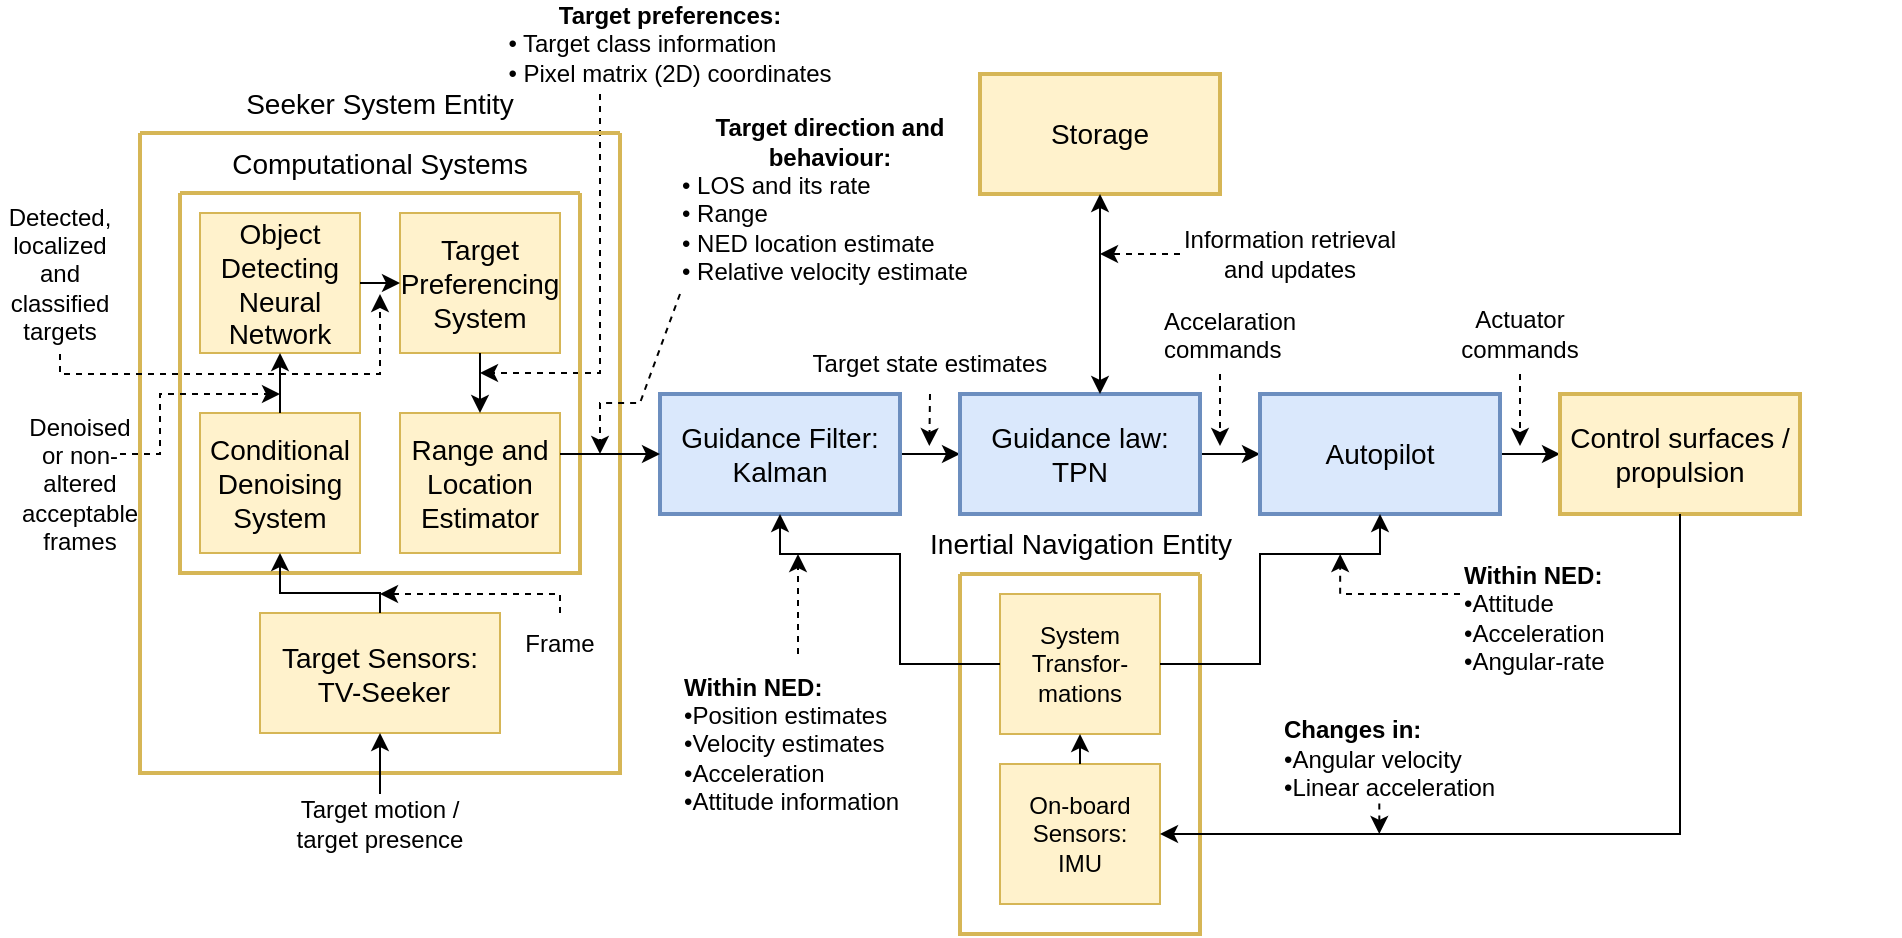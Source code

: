<mxfile version="24.7.14">
  <diagram name="Page-1" id="WpA0GOzad-FoQttKE3py">
    <mxGraphModel dx="2180" dy="790" grid="1" gridSize="10" guides="1" tooltips="1" connect="1" arrows="1" fold="1" page="1" pageScale="1" pageWidth="850" pageHeight="1100" math="0" shadow="0">
      <root>
        <mxCell id="0" />
        <mxCell id="1" parent="0" />
        <mxCell id="54Sqg8tzMFon0Dzdc4sl-9" value="&lt;div style=&quot;&quot;&gt;&lt;font style=&quot;font-size: 12px;&quot;&gt;&lt;b&gt;Target preferences:&lt;/b&gt;&lt;/font&gt;&lt;/div&gt;&lt;div align=&quot;left&quot;&gt;&lt;font style=&quot;font-size: 12px;&quot;&gt;•&lt;/font&gt;&lt;font style=&quot;font-size: 12px;&quot;&gt; Target class information&lt;/font&gt;&lt;/div&gt;&lt;div align=&quot;left&quot;&gt;&lt;font style=&quot;font-size: 12px;&quot;&gt;• &lt;/font&gt;&lt;font style=&quot;font-size: 12px;&quot;&gt;Pixel matrix (2D) coordinates&lt;br&gt;&lt;/font&gt;&lt;/div&gt;" style="text;html=1;align=center;verticalAlign=middle;whiteSpace=wrap;rounded=0;" parent="1" vertex="1">
          <mxGeometry x="170" y="9.5" width="170" height="30" as="geometry" />
        </mxCell>
        <mxCell id="54Sqg8tzMFon0Dzdc4sl-10" value="&lt;font style=&quot;font-size: 12px;&quot;&gt;Target state estimates&lt;br&gt;&lt;/font&gt;" style="text;html=1;align=center;verticalAlign=middle;whiteSpace=wrap;rounded=0;" parent="1" vertex="1">
          <mxGeometry x="310" y="170" width="150" height="30" as="geometry" />
        </mxCell>
        <mxCell id="54Sqg8tzMFon0Dzdc4sl-14" value="&lt;font style=&quot;font-size: 12px;&quot;&gt;Actuator commands&lt;br&gt;&lt;/font&gt;" style="text;html=1;align=center;verticalAlign=middle;whiteSpace=wrap;rounded=0;" parent="1" vertex="1">
          <mxGeometry x="650" y="155" width="60" height="30" as="geometry" />
        </mxCell>
        <mxCell id="54Sqg8tzMFon0Dzdc4sl-29" value="" style="edgeStyle=orthogonalEdgeStyle;rounded=0;orthogonalLoop=1;jettySize=auto;html=1;" parent="1" source="54Sqg8tzMFon0Dzdc4sl-22" target="54Sqg8tzMFon0Dzdc4sl-23" edge="1">
          <mxGeometry relative="1" as="geometry" />
        </mxCell>
        <mxCell id="54Sqg8tzMFon0Dzdc4sl-22" value="&lt;div style=&quot;font-size: 14px;&quot;&gt;&lt;font style=&quot;font-size: 14px;&quot;&gt;Guidance Filter: &lt;font style=&quot;font-size: 14px;&quot;&gt;Kalman&lt;/font&gt;&lt;br&gt;&lt;/font&gt;&lt;/div&gt;" style="rounded=0;whiteSpace=wrap;html=1;fillColor=#dae8fc;strokeColor=#6c8ebf;strokeWidth=2;" parent="1" vertex="1">
          <mxGeometry x="250" y="200" width="120" height="60" as="geometry" />
        </mxCell>
        <mxCell id="54Sqg8tzMFon0Dzdc4sl-30" value="" style="edgeStyle=orthogonalEdgeStyle;rounded=0;orthogonalLoop=1;jettySize=auto;html=1;" parent="1" source="54Sqg8tzMFon0Dzdc4sl-23" target="54Sqg8tzMFon0Dzdc4sl-24" edge="1">
          <mxGeometry relative="1" as="geometry" />
        </mxCell>
        <mxCell id="54Sqg8tzMFon0Dzdc4sl-23" value="&lt;div&gt;&lt;font style=&quot;font-size: 14px;&quot;&gt;Guidance law:&lt;/font&gt;&lt;/div&gt;&lt;div&gt;&lt;font style=&quot;font-size: 14px;&quot;&gt;TPN&lt;/font&gt;&lt;/div&gt;" style="rounded=0;whiteSpace=wrap;html=1;fillColor=#dae8fc;strokeColor=#6c8ebf;strokeWidth=2;" parent="1" vertex="1">
          <mxGeometry x="400" y="200" width="120" height="60" as="geometry" />
        </mxCell>
        <mxCell id="54Sqg8tzMFon0Dzdc4sl-31" value="" style="edgeStyle=orthogonalEdgeStyle;rounded=0;orthogonalLoop=1;jettySize=auto;html=1;" parent="1" source="54Sqg8tzMFon0Dzdc4sl-24" target="54Sqg8tzMFon0Dzdc4sl-27" edge="1">
          <mxGeometry relative="1" as="geometry" />
        </mxCell>
        <mxCell id="54Sqg8tzMFon0Dzdc4sl-24" value="&lt;font style=&quot;font-size: 14px;&quot;&gt;Autopilot&lt;/font&gt;" style="rounded=0;whiteSpace=wrap;html=1;fillColor=#dae8fc;strokeColor=#6c8ebf;strokeWidth=2;" parent="1" vertex="1">
          <mxGeometry x="550" y="200" width="120" height="60" as="geometry" />
        </mxCell>
        <mxCell id="54Sqg8tzMFon0Dzdc4sl-27" value="&lt;font style=&quot;font-size: 14px;&quot;&gt;Control surfaces / propulsion&lt;br&gt;&lt;/font&gt;" style="rounded=0;whiteSpace=wrap;html=1;fillColor=#fff2cc;strokeColor=#d6b656;strokeWidth=2;" parent="1" vertex="1">
          <mxGeometry x="700" y="200" width="120" height="60" as="geometry" />
        </mxCell>
        <mxCell id="54Sqg8tzMFon0Dzdc4sl-40" value="" style="html=1;labelBackgroundColor=#ffffff;startArrow=none;startFill=0;startSize=6;endArrow=classic;endFill=1;endSize=6;jettySize=auto;orthogonalLoop=1;strokeWidth=1;dashed=1;fontSize=14;rounded=0;exitX=0.5;exitY=1;exitDx=0;exitDy=0;" parent="1" source="54Sqg8tzMFon0Dzdc4sl-10" edge="1">
          <mxGeometry width="60" height="60" relative="1" as="geometry">
            <mxPoint x="385" y="140" as="sourcePoint" />
            <mxPoint x="384.66" y="226" as="targetPoint" />
          </mxGeometry>
        </mxCell>
        <mxCell id="54Sqg8tzMFon0Dzdc4sl-41" value="" style="html=1;labelBackgroundColor=#ffffff;startArrow=none;startFill=0;startSize=6;endArrow=classic;endFill=1;endSize=6;jettySize=auto;orthogonalLoop=1;strokeWidth=1;dashed=1;fontSize=14;rounded=0;" parent="1" edge="1">
          <mxGeometry width="60" height="60" relative="1" as="geometry">
            <mxPoint x="530" y="190" as="sourcePoint" />
            <mxPoint x="530" y="226" as="targetPoint" />
          </mxGeometry>
        </mxCell>
        <mxCell id="54Sqg8tzMFon0Dzdc4sl-43" value="" style="html=1;labelBackgroundColor=#ffffff;startArrow=none;startFill=0;startSize=6;endArrow=classic;endFill=1;endSize=6;jettySize=auto;orthogonalLoop=1;strokeWidth=1;dashed=1;fontSize=14;rounded=0;" parent="1" edge="1">
          <mxGeometry width="60" height="60" relative="1" as="geometry">
            <mxPoint x="680" y="190" as="sourcePoint" />
            <mxPoint x="680" y="226" as="targetPoint" />
          </mxGeometry>
        </mxCell>
        <mxCell id="54Sqg8tzMFon0Dzdc4sl-44" value="&lt;div style=&quot;&quot;&gt;&lt;font style=&quot;font-size: 12px;&quot;&gt;Accelaration&lt;/font&gt;&lt;/div&gt;&lt;div style=&quot;&quot;&gt;&lt;font style=&quot;font-size: 12px;&quot;&gt;commands&lt;/font&gt;&lt;/div&gt;" style="text;whiteSpace=wrap;html=1;" parent="1" vertex="1">
          <mxGeometry x="500" y="150" width="160" height="40" as="geometry" />
        </mxCell>
        <mxCell id="54Sqg8tzMFon0Dzdc4sl-56" value="" style="html=1;labelBackgroundColor=#ffffff;startArrow=none;startFill=0;startSize=6;endArrow=classic;endFill=1;endSize=6;jettySize=auto;orthogonalLoop=1;strokeWidth=1;dashed=1;fontSize=14;rounded=0;" parent="1" edge="1">
          <mxGeometry width="60" height="60" relative="1" as="geometry">
            <mxPoint x="220" y="50" as="sourcePoint" />
            <mxPoint x="160" y="189.5" as="targetPoint" />
            <Array as="points">
              <mxPoint x="220" y="189.5" />
            </Array>
          </mxGeometry>
        </mxCell>
        <mxCell id="PKmfZwK_7ZfOv0ya9gpD-3" value="&lt;font style=&quot;font-size: 14px;&quot;&gt;Storage&lt;br&gt;&lt;/font&gt;" style="rounded=0;whiteSpace=wrap;html=1;fillColor=#fff2cc;strokeColor=#d6b656;strokeWidth=2;" parent="1" vertex="1">
          <mxGeometry x="410" y="40" width="120" height="60" as="geometry" />
        </mxCell>
        <mxCell id="PKmfZwK_7ZfOv0ya9gpD-4" value="" style="endArrow=classic;startArrow=classic;html=1;rounded=0;" parent="1" edge="1">
          <mxGeometry width="50" height="50" relative="1" as="geometry">
            <mxPoint x="470" y="200" as="sourcePoint" />
            <mxPoint x="470" y="100" as="targetPoint" />
          </mxGeometry>
        </mxCell>
        <mxCell id="PKmfZwK_7ZfOv0ya9gpD-7" value="&lt;font style=&quot;font-size: 12px;&quot;&gt;Information retrieval and updates&lt;/font&gt;" style="text;html=1;align=center;verticalAlign=middle;whiteSpace=wrap;rounded=0;" parent="1" vertex="1">
          <mxGeometry x="510" y="110" width="110" height="40" as="geometry" />
        </mxCell>
        <mxCell id="ExMykXHlMgDT4OGUS_yV-2" value="&lt;font style=&quot;font-size: 14px;&quot;&gt;Seeker System Entity&lt;/font&gt;" style="text;html=1;align=center;verticalAlign=middle;whiteSpace=wrap;rounded=0;" parent="1" vertex="1">
          <mxGeometry x="30" y="39.5" width="160" height="30" as="geometry" />
        </mxCell>
        <mxCell id="ExMykXHlMgDT4OGUS_yV-17" value="" style="swimlane;startSize=0;strokeColor=#D6B656;fillColor=#FFF2CC;strokeWidth=2;" parent="1" vertex="1">
          <mxGeometry x="-10" y="69.5" width="240" height="320" as="geometry" />
        </mxCell>
        <mxCell id="54Sqg8tzMFon0Dzdc4sl-21" value="&lt;div&gt;&lt;font style=&quot;font-size: 14px;&quot;&gt;Target Sensors:&lt;/font&gt;&lt;/div&gt;&lt;div&gt;&lt;font style=&quot;font-size: 14px;&quot;&gt;&amp;nbsp;TV-Seeker&lt;br&gt;&lt;/font&gt;&lt;/div&gt;" style="rounded=0;whiteSpace=wrap;html=1;fillColor=#fff2cc;strokeColor=#d6b656;" parent="ExMykXHlMgDT4OGUS_yV-17" vertex="1">
          <mxGeometry x="60" y="240" width="120" height="60" as="geometry" />
        </mxCell>
        <mxCell id="PKmfZwK_7ZfOv0ya9gpD-1" value="" style="swimlane;startSize=0;strokeColor=#D6B656;fillColor=#FFF2CC;strokeWidth=2;" parent="ExMykXHlMgDT4OGUS_yV-17" vertex="1">
          <mxGeometry x="20" y="30" width="200" height="190" as="geometry" />
        </mxCell>
        <mxCell id="7CnAxa_aO4q5RgfNxw4t-10" value="&lt;font style=&quot;font-size: 14px;&quot;&gt;Conditional Denoising System&lt;/font&gt;" style="rounded=0;whiteSpace=wrap;html=1;fillColor=#fff2cc;strokeColor=#d6b656;" parent="PKmfZwK_7ZfOv0ya9gpD-1" vertex="1">
          <mxGeometry x="10" y="110" width="80" height="70" as="geometry" />
        </mxCell>
        <mxCell id="7CnAxa_aO4q5RgfNxw4t-11" value="&lt;font style=&quot;font-size: 14px;&quot;&gt;Target Preferencing System&lt;/font&gt;" style="rounded=0;whiteSpace=wrap;html=1;fillColor=#fff2cc;strokeColor=#d6b656;" parent="PKmfZwK_7ZfOv0ya9gpD-1" vertex="1">
          <mxGeometry x="110" y="10" width="80" height="70" as="geometry" />
        </mxCell>
        <mxCell id="7CnAxa_aO4q5RgfNxw4t-12" value="&lt;div style=&quot;font-size: 14px;&quot;&gt;&lt;font style=&quot;font-size: 14px;&quot;&gt;Range and Location&lt;/font&gt;&lt;/div&gt;&lt;div style=&quot;font-size: 14px;&quot;&gt;&lt;font style=&quot;font-size: 14px;&quot;&gt;&lt;font style=&quot;font-size: 14px;&quot;&gt;Estimator&lt;/font&gt;&lt;br&gt;&lt;/font&gt;&lt;/div&gt;" style="rounded=0;whiteSpace=wrap;html=1;fillColor=#fff2cc;strokeColor=#d6b656;" parent="PKmfZwK_7ZfOv0ya9gpD-1" vertex="1">
          <mxGeometry x="110" y="110" width="80" height="70" as="geometry" />
        </mxCell>
        <mxCell id="7CnAxa_aO4q5RgfNxw4t-9" value="&lt;font style=&quot;font-size: 14px;&quot;&gt;Object Detecting Neural Network&lt;/font&gt;" style="rounded=0;whiteSpace=wrap;html=1;fillColor=#fff2cc;strokeColor=#d6b656;" parent="PKmfZwK_7ZfOv0ya9gpD-1" vertex="1">
          <mxGeometry x="10" y="10" width="80" height="70" as="geometry" />
        </mxCell>
        <mxCell id="7CnAxa_aO4q5RgfNxw4t-15" value="" style="endArrow=classic;html=1;rounded=0;entryX=0.5;entryY=1;entryDx=0;entryDy=0;exitX=0.5;exitY=0;exitDx=0;exitDy=0;" parent="PKmfZwK_7ZfOv0ya9gpD-1" source="7CnAxa_aO4q5RgfNxw4t-10" target="7CnAxa_aO4q5RgfNxw4t-9" edge="1">
          <mxGeometry width="50" height="50" relative="1" as="geometry">
            <mxPoint x="-90" y="200" as="sourcePoint" />
            <mxPoint x="-40" y="150" as="targetPoint" />
          </mxGeometry>
        </mxCell>
        <mxCell id="7CnAxa_aO4q5RgfNxw4t-16" value="" style="endArrow=classic;html=1;rounded=0;entryX=0;entryY=0.5;entryDx=0;entryDy=0;exitX=1;exitY=0.5;exitDx=0;exitDy=0;" parent="PKmfZwK_7ZfOv0ya9gpD-1" source="7CnAxa_aO4q5RgfNxw4t-9" target="7CnAxa_aO4q5RgfNxw4t-11" edge="1">
          <mxGeometry width="50" height="50" relative="1" as="geometry">
            <mxPoint x="-130" y="115" as="sourcePoint" />
            <mxPoint x="-80" y="65" as="targetPoint" />
          </mxGeometry>
        </mxCell>
        <mxCell id="7CnAxa_aO4q5RgfNxw4t-17" value="" style="endArrow=classic;html=1;rounded=0;exitX=0.5;exitY=1;exitDx=0;exitDy=0;entryX=0.5;entryY=0;entryDx=0;entryDy=0;" parent="PKmfZwK_7ZfOv0ya9gpD-1" source="7CnAxa_aO4q5RgfNxw4t-11" target="7CnAxa_aO4q5RgfNxw4t-12" edge="1">
          <mxGeometry width="50" height="50" relative="1" as="geometry">
            <mxPoint x="310" y="230" as="sourcePoint" />
            <mxPoint x="360" y="180" as="targetPoint" />
          </mxGeometry>
        </mxCell>
        <mxCell id="ExMykXHlMgDT4OGUS_yV-5" value="&lt;font style=&quot;font-size: 14px;&quot;&gt;Computational Systems&lt;/font&gt;" style="text;html=1;align=center;verticalAlign=middle;whiteSpace=wrap;rounded=0;" parent="ExMykXHlMgDT4OGUS_yV-17" vertex="1">
          <mxGeometry x="40" width="160" height="30" as="geometry" />
        </mxCell>
        <mxCell id="7CnAxa_aO4q5RgfNxw4t-14" value="" style="endArrow=classic;html=1;rounded=0;entryX=0.5;entryY=1;entryDx=0;entryDy=0;exitX=0.5;exitY=0;exitDx=0;exitDy=0;" parent="ExMykXHlMgDT4OGUS_yV-17" source="54Sqg8tzMFon0Dzdc4sl-21" target="7CnAxa_aO4q5RgfNxw4t-10" edge="1">
          <mxGeometry width="50" height="50" relative="1" as="geometry">
            <mxPoint x="-10" y="280" as="sourcePoint" />
            <mxPoint x="40" y="230" as="targetPoint" />
            <Array as="points">
              <mxPoint x="120" y="230" />
              <mxPoint x="70" y="230" />
            </Array>
          </mxGeometry>
        </mxCell>
        <mxCell id="ZzlZUPSb_2AQOhLsjF2_-18" value="" style="html=1;labelBackgroundColor=#ffffff;startArrow=none;startFill=0;startSize=6;endArrow=classic;endFill=1;endSize=6;jettySize=auto;orthogonalLoop=1;strokeWidth=1;dashed=1;fontSize=14;rounded=0;exitX=0.5;exitY=0;exitDx=0;exitDy=0;" parent="ExMykXHlMgDT4OGUS_yV-17" source="ZzlZUPSb_2AQOhLsjF2_-17" edge="1">
          <mxGeometry width="60" height="60" relative="1" as="geometry">
            <mxPoint x="200" y="240.5" as="sourcePoint" />
            <mxPoint x="120" y="230.5" as="targetPoint" />
            <Array as="points">
              <mxPoint x="210" y="230.5" />
            </Array>
          </mxGeometry>
        </mxCell>
        <mxCell id="ZzlZUPSb_2AQOhLsjF2_-17" value="&lt;font style=&quot;font-size: 12px;&quot;&gt;Frame&lt;/font&gt;" style="text;html=1;align=center;verticalAlign=middle;whiteSpace=wrap;rounded=0;" parent="ExMykXHlMgDT4OGUS_yV-17" vertex="1">
          <mxGeometry x="180" y="240" width="60" height="30" as="geometry" />
        </mxCell>
        <mxCell id="ZzlZUPSb_2AQOhLsjF2_-20" value="" style="html=1;labelBackgroundColor=#ffffff;startArrow=none;startFill=0;startSize=6;endArrow=classic;endFill=1;endSize=6;jettySize=auto;orthogonalLoop=1;strokeWidth=1;dashed=1;fontSize=14;rounded=0;" parent="ExMykXHlMgDT4OGUS_yV-17" edge="1">
          <mxGeometry width="60" height="60" relative="1" as="geometry">
            <mxPoint x="-10" y="160.5" as="sourcePoint" />
            <mxPoint x="70" y="130.5" as="targetPoint" />
            <Array as="points">
              <mxPoint x="10" y="160.5" />
              <mxPoint x="10" y="130.5" />
            </Array>
          </mxGeometry>
        </mxCell>
        <mxCell id="ExMykXHlMgDT4OGUS_yV-19" value="&lt;font style=&quot;font-size: 12px;&quot;&gt;Target motion / target presence&lt;font style=&quot;font-size: 12px;&quot;&gt;&lt;br&gt;&lt;/font&gt;&lt;/font&gt;" style="text;html=1;align=center;verticalAlign=middle;whiteSpace=wrap;rounded=0;" parent="1" vertex="1">
          <mxGeometry x="65" y="410" width="90" height="10" as="geometry" />
        </mxCell>
        <mxCell id="ExMykXHlMgDT4OGUS_yV-20" value="" style="endArrow=classic;html=1;rounded=0;entryX=0.5;entryY=1;entryDx=0;entryDy=0;" parent="1" target="54Sqg8tzMFon0Dzdc4sl-21" edge="1">
          <mxGeometry width="50" height="50" relative="1" as="geometry">
            <mxPoint x="110" y="400" as="sourcePoint" />
            <mxPoint x="-80" y="344.5" as="targetPoint" />
          </mxGeometry>
        </mxCell>
        <mxCell id="7CnAxa_aO4q5RgfNxw4t-23" style="edgeStyle=orthogonalEdgeStyle;rounded=0;orthogonalLoop=1;jettySize=auto;html=1;exitX=0.5;exitY=1;exitDx=0;exitDy=0;" parent="1" source="ExMykXHlMgDT4OGUS_yV-19" target="ExMykXHlMgDT4OGUS_yV-19" edge="1">
          <mxGeometry relative="1" as="geometry" />
        </mxCell>
        <mxCell id="ZzlZUPSb_2AQOhLsjF2_-3" style="edgeStyle=orthogonalEdgeStyle;rounded=0;orthogonalLoop=1;jettySize=auto;html=1;exitX=0.5;exitY=1;exitDx=0;exitDy=0;" parent="1" source="ExMykXHlMgDT4OGUS_yV-19" target="ExMykXHlMgDT4OGUS_yV-19" edge="1">
          <mxGeometry relative="1" as="geometry" />
        </mxCell>
        <mxCell id="ZzlZUPSb_2AQOhLsjF2_-8" value="" style="endArrow=classic;html=1;rounded=0;entryX=0;entryY=0.5;entryDx=0;entryDy=0;" parent="1" target="54Sqg8tzMFon0Dzdc4sl-22" edge="1">
          <mxGeometry width="50" height="50" relative="1" as="geometry">
            <mxPoint x="200" y="230" as="sourcePoint" />
            <mxPoint x="270" y="280" as="targetPoint" />
          </mxGeometry>
        </mxCell>
        <mxCell id="ZzlZUPSb_2AQOhLsjF2_-6" value="" style="html=1;labelBackgroundColor=#ffffff;startArrow=none;startFill=0;startSize=6;endArrow=classic;endFill=1;endSize=6;jettySize=auto;orthogonalLoop=1;strokeWidth=1;dashed=1;fontSize=14;rounded=0;" parent="1" edge="1">
          <mxGeometry width="60" height="60" relative="1" as="geometry">
            <mxPoint x="260" y="150" as="sourcePoint" />
            <mxPoint x="220" y="230" as="targetPoint" />
            <Array as="points">
              <mxPoint x="240" y="204.5" />
              <mxPoint x="220" y="204.5" />
            </Array>
          </mxGeometry>
        </mxCell>
        <mxCell id="ZzlZUPSb_2AQOhLsjF2_-11" value="&lt;div style=&quot;&quot;&gt;&lt;b&gt;&lt;font style=&quot;font-size: 12px;&quot;&gt;Target direction and behaviour:&lt;/font&gt;&lt;/b&gt;&lt;/div&gt;&lt;div align=&quot;left&quot;&gt;&lt;font style=&quot;font-size: 12px;&quot;&gt;• LOS and its rate&lt;/font&gt;&lt;br&gt;&lt;font style=&quot;font-size: 12px;&quot;&gt;• Range&lt;/font&gt;&lt;br&gt;&lt;font style=&quot;font-size: 12px;&quot;&gt;• NED location estimate&lt;/font&gt;&lt;br&gt;&lt;/div&gt;&lt;div align=&quot;left&quot;&gt;&lt;font style=&quot;font-size: 12px;&quot;&gt;• Relative velocity estimate&lt;/font&gt;&lt;/div&gt;&lt;div style=&quot;&quot;&gt;&lt;font style=&quot;font-size: 12px;&quot;&gt;&lt;br&gt;&lt;/font&gt;&lt;/div&gt;" style="text;html=1;align=center;verticalAlign=middle;whiteSpace=wrap;rounded=0;" parent="1" vertex="1">
          <mxGeometry x="260" y="95" width="150" height="30" as="geometry" />
        </mxCell>
        <mxCell id="ZzlZUPSb_2AQOhLsjF2_-15" value="" style="html=1;labelBackgroundColor=#ffffff;startArrow=none;startFill=0;startSize=6;endArrow=classic;endFill=1;endSize=6;jettySize=auto;orthogonalLoop=1;strokeWidth=1;dashed=1;fontSize=14;rounded=0;exitX=0;exitY=0.5;exitDx=0;exitDy=0;" parent="1" source="PKmfZwK_7ZfOv0ya9gpD-7" edge="1">
          <mxGeometry width="60" height="60" relative="1" as="geometry">
            <mxPoint x="450" y="160" as="sourcePoint" />
            <mxPoint x="470" y="130" as="targetPoint" />
          </mxGeometry>
        </mxCell>
        <mxCell id="ZzlZUPSb_2AQOhLsjF2_-21" value="&lt;div&gt;Denoised&lt;/div&gt;&lt;div&gt;or non-altered acceptable frames &lt;br&gt;&lt;/div&gt;" style="text;html=1;align=center;verticalAlign=middle;whiteSpace=wrap;rounded=0;" parent="1" vertex="1">
          <mxGeometry x="-70" y="230" width="60" height="30" as="geometry" />
        </mxCell>
        <mxCell id="ZzlZUPSb_2AQOhLsjF2_-23" value="" style="html=1;labelBackgroundColor=#ffffff;startArrow=none;startFill=0;startSize=6;endArrow=classic;endFill=1;endSize=6;jettySize=auto;orthogonalLoop=1;strokeWidth=1;dashed=1;fontSize=14;rounded=0;" parent="1" edge="1">
          <mxGeometry width="60" height="60" relative="1" as="geometry">
            <mxPoint x="-50" y="180" as="sourcePoint" />
            <mxPoint x="110" y="150" as="targetPoint" />
            <Array as="points">
              <mxPoint x="-50" y="190" />
              <mxPoint x="110" y="190" />
            </Array>
          </mxGeometry>
        </mxCell>
        <mxCell id="ZzlZUPSb_2AQOhLsjF2_-24" value="Detected, localized and classified targets" style="text;html=1;align=center;verticalAlign=middle;whiteSpace=wrap;rounded=0;" parent="1" vertex="1">
          <mxGeometry x="-80" y="125" width="60" height="30" as="geometry" />
        </mxCell>
        <mxCell id="ZzlZUPSb_2AQOhLsjF2_-25" value="&lt;div&gt;&lt;b&gt;&lt;br&gt;&lt;/b&gt;&lt;/div&gt;&lt;div&gt;&lt;b&gt;Within NED:&lt;/b&gt;&lt;br&gt;&lt;/div&gt;&lt;div align=&quot;left&quot;&gt;&lt;font style=&quot;font-size: 12px;&quot;&gt;•Position estimates&lt;br&gt;&lt;/font&gt;&lt;font style=&quot;font-size: 12px;&quot;&gt;•&lt;/font&gt;&lt;font style=&quot;font-size: 12px;&quot;&gt;Velocity estimates&lt;br&gt;&lt;/font&gt;&lt;font style=&quot;font-size: 12px;&quot;&gt;•&lt;/font&gt;&lt;font style=&quot;font-size: 12px;&quot;&gt;Acceleration&lt;br&gt;&lt;/font&gt;&lt;font style=&quot;font-size: 12px;&quot;&gt;•&lt;/font&gt;&lt;font style=&quot;font-size: 12px;&quot;&gt;Attitude information&lt;br&gt;&lt;br&gt;&lt;/font&gt;&lt;/div&gt;" style="text;html=1;align=left;verticalAlign=middle;whiteSpace=wrap;rounded=0;" parent="1" vertex="1">
          <mxGeometry x="260" y="340" width="220" height="70" as="geometry" />
        </mxCell>
        <mxCell id="ZzlZUPSb_2AQOhLsjF2_-26" value="" style="html=1;labelBackgroundColor=#ffffff;startArrow=none;startFill=0;startSize=6;endArrow=classic;endFill=1;endSize=6;jettySize=auto;orthogonalLoop=1;strokeWidth=1;dashed=1;fontSize=14;rounded=0;" parent="1" edge="1">
          <mxGeometry width="60" height="60" relative="1" as="geometry">
            <mxPoint x="319" y="330" as="sourcePoint" />
            <mxPoint x="319.0" y="280" as="targetPoint" />
          </mxGeometry>
        </mxCell>
        <mxCell id="ZzlZUPSb_2AQOhLsjF2_-27" value="" style="html=1;labelBackgroundColor=#ffffff;startArrow=none;startFill=0;startSize=6;endArrow=classic;endFill=1;endSize=6;jettySize=auto;orthogonalLoop=1;strokeWidth=1;dashed=1;fontSize=14;rounded=0;" parent="1" edge="1">
          <mxGeometry width="60" height="60" relative="1" as="geometry">
            <mxPoint x="609.66" y="404.75" as="sourcePoint" />
            <mxPoint x="609.66" y="420" as="targetPoint" />
          </mxGeometry>
        </mxCell>
        <mxCell id="ZzlZUPSb_2AQOhLsjF2_-29" value="&lt;div&gt;&lt;b&gt;&lt;br&gt;&lt;/b&gt;&lt;/div&gt;&lt;div&gt;&lt;div&gt;&lt;b&gt;&lt;br&gt;&lt;/b&gt;&lt;/div&gt;&lt;b&gt;Within NED:&lt;/b&gt;&lt;/div&gt;&lt;div align=&quot;left&quot;&gt;&lt;font style=&quot;font-size: 12px;&quot;&gt;•Attitude&lt;br&gt;&lt;/font&gt;&lt;font style=&quot;font-size: 12px;&quot;&gt;•&lt;/font&gt;&lt;font style=&quot;font-size: 12px;&quot;&gt;Acceleration&lt;br&gt;&lt;/font&gt;&lt;font style=&quot;font-size: 12px;&quot;&gt;•&lt;/font&gt;&lt;font style=&quot;font-size: 12px;&quot;&gt;Angular-rate&lt;/font&gt;&lt;font style=&quot;font-size: 12px;&quot;&gt;&lt;br&gt;&lt;br&gt;&lt;/font&gt;&lt;/div&gt;" style="text;html=1;align=left;verticalAlign=middle;whiteSpace=wrap;rounded=0;" parent="1" vertex="1">
          <mxGeometry x="650" y="270" width="220" height="70" as="geometry" />
        </mxCell>
        <mxCell id="VzLbslZ_Df4phYEvtst5-17" value="" style="swimlane;startSize=0;strokeColor=#D6B656;strokeWidth=2;" vertex="1" parent="1">
          <mxGeometry x="400" y="290" width="120" height="180" as="geometry" />
        </mxCell>
        <mxCell id="VzLbslZ_Df4phYEvtst5-19" value="&lt;div&gt;On-board Sensors:&lt;/div&gt;&lt;div&gt;IMU&lt;/div&gt;" style="rounded=0;whiteSpace=wrap;html=1;fillColor=#fff2cc;strokeColor=#d6b656;" vertex="1" parent="VzLbslZ_Df4phYEvtst5-17">
          <mxGeometry x="20" y="95" width="80" height="70" as="geometry" />
        </mxCell>
        <mxCell id="VzLbslZ_Df4phYEvtst5-21" value="&lt;div&gt;System Transfor-&lt;/div&gt;&lt;div&gt;mations&lt;/div&gt;" style="rounded=0;whiteSpace=wrap;html=1;fillColor=#fff2cc;strokeColor=#d6b656;" vertex="1" parent="VzLbslZ_Df4phYEvtst5-17">
          <mxGeometry x="20" y="10" width="80" height="70" as="geometry" />
        </mxCell>
        <mxCell id="VzLbslZ_Df4phYEvtst5-24" value="" style="endArrow=classic;html=1;rounded=0;entryX=0.5;entryY=1;entryDx=0;entryDy=0;exitX=0.5;exitY=0;exitDx=0;exitDy=0;" edge="1" parent="VzLbslZ_Df4phYEvtst5-17" source="VzLbslZ_Df4phYEvtst5-19" target="VzLbslZ_Df4phYEvtst5-21">
          <mxGeometry width="50" height="50" relative="1" as="geometry">
            <mxPoint x="70" y="190" as="sourcePoint" />
            <mxPoint x="120" y="140" as="targetPoint" />
          </mxGeometry>
        </mxCell>
        <mxCell id="VzLbslZ_Df4phYEvtst5-18" value="&lt;font style=&quot;font-size: 14px;&quot;&gt;Inertial Navigation Entity&lt;/font&gt;" style="text;html=1;align=center;verticalAlign=middle;whiteSpace=wrap;rounded=0;" vertex="1" parent="1">
          <mxGeometry x="377.5" y="260" width="165" height="30" as="geometry" />
        </mxCell>
        <mxCell id="VzLbslZ_Df4phYEvtst5-25" value="" style="endArrow=classic;html=1;rounded=0;entryX=0.5;entryY=1;entryDx=0;entryDy=0;exitX=1;exitY=0.5;exitDx=0;exitDy=0;" edge="1" parent="1" source="VzLbslZ_Df4phYEvtst5-21" target="54Sqg8tzMFon0Dzdc4sl-24">
          <mxGeometry width="50" height="50" relative="1" as="geometry">
            <mxPoint x="555" y="350" as="sourcePoint" />
            <mxPoint x="605" y="300" as="targetPoint" />
            <Array as="points">
              <mxPoint x="550" y="335" />
              <mxPoint x="550" y="280" />
              <mxPoint x="610" y="280" />
            </Array>
          </mxGeometry>
        </mxCell>
        <mxCell id="VzLbslZ_Df4phYEvtst5-27" value="" style="endArrow=classic;html=1;rounded=0;entryX=0.5;entryY=1;entryDx=0;entryDy=0;exitX=1;exitY=0.5;exitDx=0;exitDy=0;" edge="1" parent="1">
          <mxGeometry width="50" height="50" relative="1" as="geometry">
            <mxPoint x="420" y="335" as="sourcePoint" />
            <mxPoint x="310" y="260" as="targetPoint" />
            <Array as="points">
              <mxPoint x="370" y="335" />
              <mxPoint x="370" y="280" />
              <mxPoint x="310" y="280" />
            </Array>
          </mxGeometry>
        </mxCell>
        <mxCell id="VzLbslZ_Df4phYEvtst5-28" value="" style="endArrow=classic;html=1;rounded=0;exitX=0.5;exitY=1;exitDx=0;exitDy=0;entryX=1;entryY=0.5;entryDx=0;entryDy=0;" edge="1" parent="1" source="54Sqg8tzMFon0Dzdc4sl-27" target="VzLbslZ_Df4phYEvtst5-19">
          <mxGeometry width="50" height="50" relative="1" as="geometry">
            <mxPoint x="570" y="470" as="sourcePoint" />
            <mxPoint x="620" y="420" as="targetPoint" />
            <Array as="points">
              <mxPoint x="760" y="420" />
            </Array>
          </mxGeometry>
        </mxCell>
        <mxCell id="VzLbslZ_Df4phYEvtst5-29" value="" style="html=1;labelBackgroundColor=#ffffff;startArrow=none;startFill=0;startSize=6;endArrow=classic;endFill=1;endSize=6;jettySize=auto;orthogonalLoop=1;strokeWidth=1;dashed=1;fontSize=14;rounded=0;exitX=0;exitY=0.429;exitDx=0;exitDy=0;exitPerimeter=0;" edge="1" parent="1" source="ZzlZUPSb_2AQOhLsjF2_-29">
          <mxGeometry width="60" height="60" relative="1" as="geometry">
            <mxPoint x="670.0" y="280.01" as="sourcePoint" />
            <mxPoint x="590.08" y="280" as="targetPoint" />
            <Array as="points">
              <mxPoint x="590.08" y="300" />
            </Array>
          </mxGeometry>
        </mxCell>
        <mxCell id="VzLbslZ_Df4phYEvtst5-31" value="&lt;div&gt;&lt;b&gt;&lt;br&gt;&lt;/b&gt;&lt;/div&gt;&lt;div&gt;&lt;div&gt;&lt;b&gt;&lt;br&gt;&lt;/b&gt;&lt;/div&gt;&lt;b&gt;Changes in:&lt;/b&gt;&lt;/div&gt;&lt;div align=&quot;left&quot;&gt;&lt;font style=&quot;font-size: 12px;&quot;&gt;•Angular velocity&lt;br&gt;&lt;/font&gt;&lt;font style=&quot;font-size: 12px;&quot;&gt;•&lt;/font&gt;&lt;font style=&quot;font-size: 12px;&quot;&gt;Linear acceleration&lt;/font&gt;&lt;font style=&quot;font-size: 12px;&quot;&gt;&lt;br&gt;&lt;br&gt;&lt;/font&gt;&lt;/div&gt;" style="text;html=1;align=left;verticalAlign=middle;whiteSpace=wrap;rounded=0;" vertex="1" parent="1">
          <mxGeometry x="560" y="340" width="220" height="70" as="geometry" />
        </mxCell>
      </root>
    </mxGraphModel>
  </diagram>
</mxfile>
